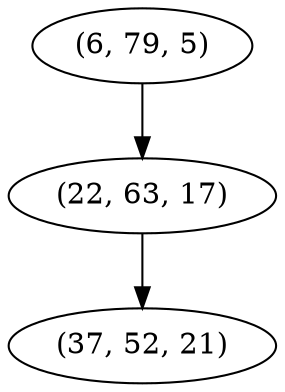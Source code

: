 digraph tree {
    "(6, 79, 5)";
    "(22, 63, 17)";
    "(37, 52, 21)";
    "(6, 79, 5)" -> "(22, 63, 17)";
    "(22, 63, 17)" -> "(37, 52, 21)";
}
